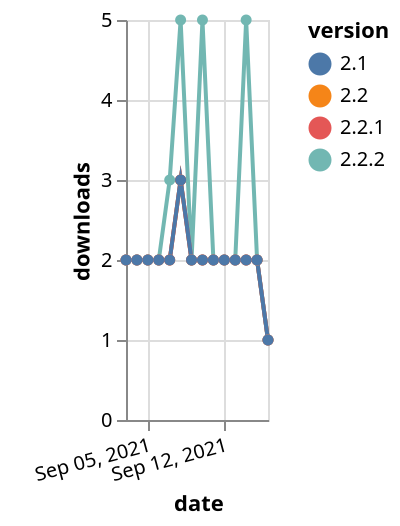 {"$schema": "https://vega.github.io/schema/vega-lite/v5.json", "description": "A simple bar chart with embedded data.", "data": {"values": [{"date": "2021-09-03", "total": 672, "delta": 2, "version": "2.2"}, {"date": "2021-09-04", "total": 674, "delta": 2, "version": "2.2"}, {"date": "2021-09-05", "total": 676, "delta": 2, "version": "2.2"}, {"date": "2021-09-06", "total": 678, "delta": 2, "version": "2.2"}, {"date": "2021-09-07", "total": 680, "delta": 2, "version": "2.2"}, {"date": "2021-09-08", "total": 683, "delta": 3, "version": "2.2"}, {"date": "2021-09-09", "total": 685, "delta": 2, "version": "2.2"}, {"date": "2021-09-10", "total": 687, "delta": 2, "version": "2.2"}, {"date": "2021-09-11", "total": 689, "delta": 2, "version": "2.2"}, {"date": "2021-09-12", "total": 691, "delta": 2, "version": "2.2"}, {"date": "2021-09-13", "total": 693, "delta": 2, "version": "2.2"}, {"date": "2021-09-14", "total": 695, "delta": 2, "version": "2.2"}, {"date": "2021-09-15", "total": 697, "delta": 2, "version": "2.2"}, {"date": "2021-09-16", "total": 698, "delta": 1, "version": "2.2"}, {"date": "2021-09-03", "total": 611, "delta": 2, "version": "2.2.2"}, {"date": "2021-09-04", "total": 613, "delta": 2, "version": "2.2.2"}, {"date": "2021-09-05", "total": 615, "delta": 2, "version": "2.2.2"}, {"date": "2021-09-06", "total": 617, "delta": 2, "version": "2.2.2"}, {"date": "2021-09-07", "total": 620, "delta": 3, "version": "2.2.2"}, {"date": "2021-09-08", "total": 625, "delta": 5, "version": "2.2.2"}, {"date": "2021-09-09", "total": 627, "delta": 2, "version": "2.2.2"}, {"date": "2021-09-10", "total": 632, "delta": 5, "version": "2.2.2"}, {"date": "2021-09-11", "total": 634, "delta": 2, "version": "2.2.2"}, {"date": "2021-09-12", "total": 636, "delta": 2, "version": "2.2.2"}, {"date": "2021-09-13", "total": 638, "delta": 2, "version": "2.2.2"}, {"date": "2021-09-14", "total": 643, "delta": 5, "version": "2.2.2"}, {"date": "2021-09-15", "total": 645, "delta": 2, "version": "2.2.2"}, {"date": "2021-09-16", "total": 646, "delta": 1, "version": "2.2.2"}, {"date": "2021-09-03", "total": 655, "delta": 2, "version": "2.2.1"}, {"date": "2021-09-04", "total": 657, "delta": 2, "version": "2.2.1"}, {"date": "2021-09-05", "total": 659, "delta": 2, "version": "2.2.1"}, {"date": "2021-09-06", "total": 661, "delta": 2, "version": "2.2.1"}, {"date": "2021-09-07", "total": 663, "delta": 2, "version": "2.2.1"}, {"date": "2021-09-08", "total": 666, "delta": 3, "version": "2.2.1"}, {"date": "2021-09-09", "total": 668, "delta": 2, "version": "2.2.1"}, {"date": "2021-09-10", "total": 670, "delta": 2, "version": "2.2.1"}, {"date": "2021-09-11", "total": 672, "delta": 2, "version": "2.2.1"}, {"date": "2021-09-12", "total": 674, "delta": 2, "version": "2.2.1"}, {"date": "2021-09-13", "total": 676, "delta": 2, "version": "2.2.1"}, {"date": "2021-09-14", "total": 678, "delta": 2, "version": "2.2.1"}, {"date": "2021-09-15", "total": 680, "delta": 2, "version": "2.2.1"}, {"date": "2021-09-16", "total": 681, "delta": 1, "version": "2.2.1"}, {"date": "2021-09-03", "total": 722, "delta": 2, "version": "2.1"}, {"date": "2021-09-04", "total": 724, "delta": 2, "version": "2.1"}, {"date": "2021-09-05", "total": 726, "delta": 2, "version": "2.1"}, {"date": "2021-09-06", "total": 728, "delta": 2, "version": "2.1"}, {"date": "2021-09-07", "total": 730, "delta": 2, "version": "2.1"}, {"date": "2021-09-08", "total": 733, "delta": 3, "version": "2.1"}, {"date": "2021-09-09", "total": 735, "delta": 2, "version": "2.1"}, {"date": "2021-09-10", "total": 737, "delta": 2, "version": "2.1"}, {"date": "2021-09-11", "total": 739, "delta": 2, "version": "2.1"}, {"date": "2021-09-12", "total": 741, "delta": 2, "version": "2.1"}, {"date": "2021-09-13", "total": 743, "delta": 2, "version": "2.1"}, {"date": "2021-09-14", "total": 745, "delta": 2, "version": "2.1"}, {"date": "2021-09-15", "total": 747, "delta": 2, "version": "2.1"}, {"date": "2021-09-16", "total": 748, "delta": 1, "version": "2.1"}]}, "width": "container", "mark": {"type": "line", "point": {"filled": true}}, "encoding": {"x": {"field": "date", "type": "temporal", "timeUnit": "yearmonthdate", "title": "date", "axis": {"labelAngle": -15}}, "y": {"field": "delta", "type": "quantitative", "title": "downloads"}, "color": {"field": "version", "type": "nominal"}, "tooltip": {"field": "delta"}}}